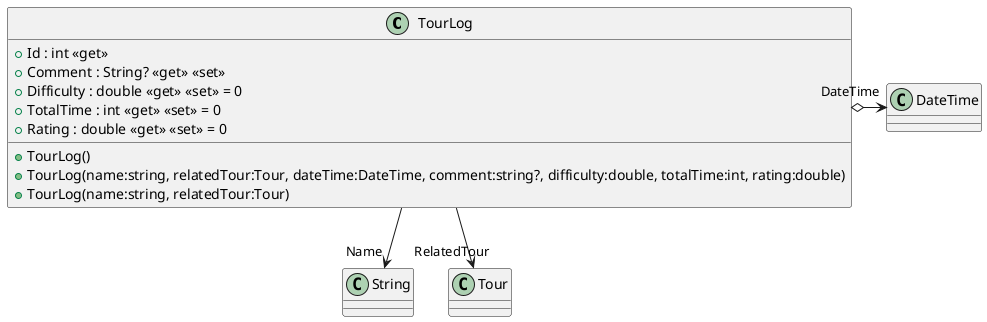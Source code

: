 @startuml
class TourLog {
    + Id : int <<get>>
    + Comment : String? <<get>> <<set>>
    + Difficulty : double <<get>> <<set>> = 0
    + TotalTime : int <<get>> <<set>> = 0
    + Rating : double <<get>> <<set>> = 0
    + TourLog()
    + TourLog(name:string, relatedTour:Tour, dateTime:DateTime, comment:string?, difficulty:double, totalTime:int, rating:double)
    + TourLog(name:string, relatedTour:Tour)
}
TourLog --> "Name" String
TourLog --> "RelatedTour" Tour
TourLog o-> "DateTime" DateTime
@enduml
